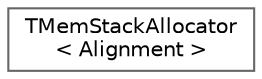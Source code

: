 digraph "Graphical Class Hierarchy"
{
 // INTERACTIVE_SVG=YES
 // LATEX_PDF_SIZE
  bgcolor="transparent";
  edge [fontname=Helvetica,fontsize=10,labelfontname=Helvetica,labelfontsize=10];
  node [fontname=Helvetica,fontsize=10,shape=box,height=0.2,width=0.4];
  rankdir="LR";
  Node0 [id="Node000000",label="TMemStackAllocator\l\< Alignment \>",height=0.2,width=0.4,color="grey40", fillcolor="white", style="filled",URL="$d8/d4e/classTMemStackAllocator.html",tooltip="A container allocator that allocates from a mem-stack."];
}

